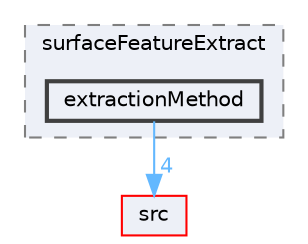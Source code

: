 digraph "applications/utilities/surface/surfaceFeatureExtract/extractionMethod"
{
 // LATEX_PDF_SIZE
  bgcolor="transparent";
  edge [fontname=Helvetica,fontsize=10,labelfontname=Helvetica,labelfontsize=10];
  node [fontname=Helvetica,fontsize=10,shape=box,height=0.2,width=0.4];
  compound=true
  subgraph clusterdir_3de2587fefae3b4dbc81e2c9b2592788 {
    graph [ bgcolor="#edf0f7", pencolor="grey50", label="surfaceFeatureExtract", fontname=Helvetica,fontsize=10 style="filled,dashed", URL="dir_3de2587fefae3b4dbc81e2c9b2592788.html",tooltip=""]
  dir_ff9daaff8092b21e2144f0828cbdddca [label="extractionMethod", fillcolor="#edf0f7", color="grey25", style="filled,bold", URL="dir_ff9daaff8092b21e2144f0828cbdddca.html",tooltip=""];
  }
  dir_68267d1309a1af8e8297ef4c3efbcdba [label="src", fillcolor="#edf0f7", color="red", style="filled", URL="dir_68267d1309a1af8e8297ef4c3efbcdba.html",tooltip=""];
  dir_ff9daaff8092b21e2144f0828cbdddca->dir_68267d1309a1af8e8297ef4c3efbcdba [headlabel="4", labeldistance=1.5 headhref="dir_001227_003729.html" href="dir_001227_003729.html" color="steelblue1" fontcolor="steelblue1"];
}

